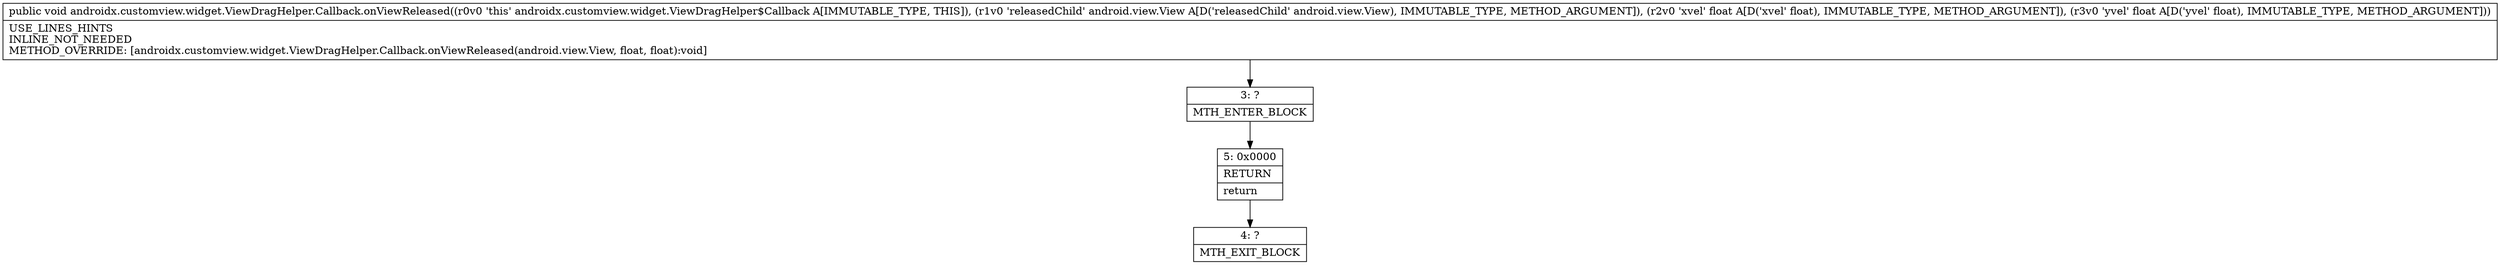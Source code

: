 digraph "CFG forandroidx.customview.widget.ViewDragHelper.Callback.onViewReleased(Landroid\/view\/View;FF)V" {
Node_3 [shape=record,label="{3\:\ ?|MTH_ENTER_BLOCK\l}"];
Node_5 [shape=record,label="{5\:\ 0x0000|RETURN\l|return\l}"];
Node_4 [shape=record,label="{4\:\ ?|MTH_EXIT_BLOCK\l}"];
MethodNode[shape=record,label="{public void androidx.customview.widget.ViewDragHelper.Callback.onViewReleased((r0v0 'this' androidx.customview.widget.ViewDragHelper$Callback A[IMMUTABLE_TYPE, THIS]), (r1v0 'releasedChild' android.view.View A[D('releasedChild' android.view.View), IMMUTABLE_TYPE, METHOD_ARGUMENT]), (r2v0 'xvel' float A[D('xvel' float), IMMUTABLE_TYPE, METHOD_ARGUMENT]), (r3v0 'yvel' float A[D('yvel' float), IMMUTABLE_TYPE, METHOD_ARGUMENT]))  | USE_LINES_HINTS\lINLINE_NOT_NEEDED\lMETHOD_OVERRIDE: [androidx.customview.widget.ViewDragHelper.Callback.onViewReleased(android.view.View, float, float):void]\l}"];
MethodNode -> Node_3;Node_3 -> Node_5;
Node_5 -> Node_4;
}

